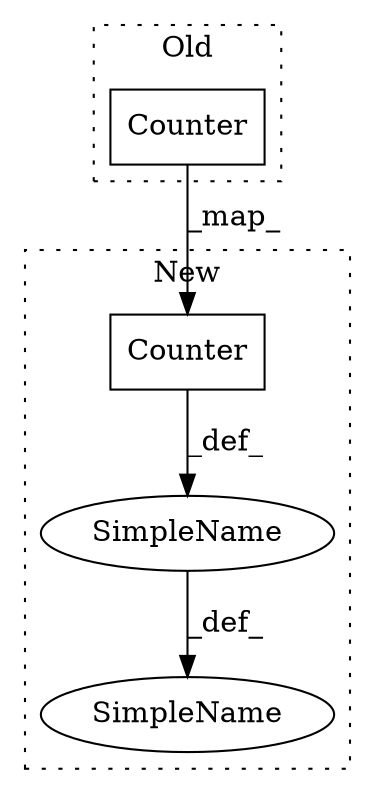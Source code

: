 digraph G {
subgraph cluster0 {
1 [label="Counter" a="32" s="5661,5679" l="8,1" shape="box"];
label = "Old";
style="dotted";
}
subgraph cluster1 {
2 [label="Counter" a="32" s="5774,5792" l="8,1" shape="box"];
3 [label="SimpleName" a="42" s="" l="" shape="ellipse"];
4 [label="SimpleName" a="42" s="" l="" shape="ellipse"];
label = "New";
style="dotted";
}
1 -> 2 [label="_map_"];
2 -> 3 [label="_def_"];
3 -> 4 [label="_def_"];
}